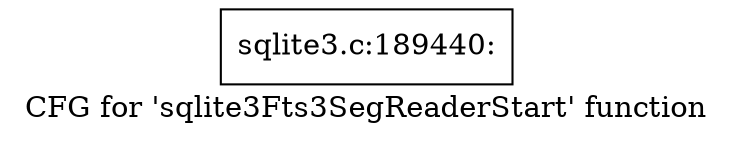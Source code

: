 digraph "CFG for 'sqlite3Fts3SegReaderStart' function" {
	label="CFG for 'sqlite3Fts3SegReaderStart' function";

	Node0x55c0fab83230 [shape=record,label="{sqlite3.c:189440:}"];
}
